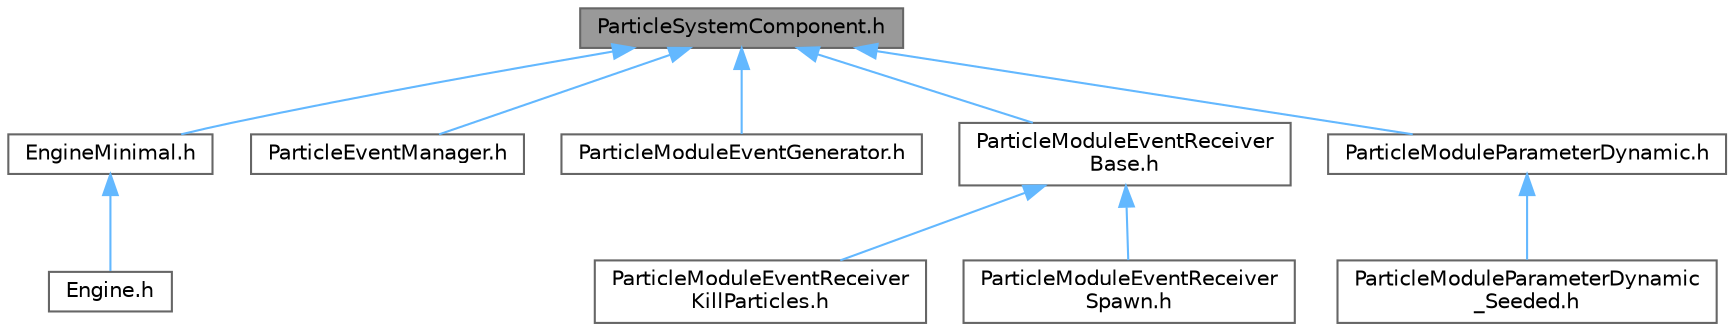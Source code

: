 digraph "ParticleSystemComponent.h"
{
 // INTERACTIVE_SVG=YES
 // LATEX_PDF_SIZE
  bgcolor="transparent";
  edge [fontname=Helvetica,fontsize=10,labelfontname=Helvetica,labelfontsize=10];
  node [fontname=Helvetica,fontsize=10,shape=box,height=0.2,width=0.4];
  Node1 [id="Node000001",label="ParticleSystemComponent.h",height=0.2,width=0.4,color="gray40", fillcolor="grey60", style="filled", fontcolor="black",tooltip=" "];
  Node1 -> Node2 [id="edge1_Node000001_Node000002",dir="back",color="steelblue1",style="solid",tooltip=" "];
  Node2 [id="Node000002",label="EngineMinimal.h",height=0.2,width=0.4,color="grey40", fillcolor="white", style="filled",URL="$d0/d2c/EngineMinimal_8h.html",tooltip=" "];
  Node2 -> Node3 [id="edge2_Node000002_Node000003",dir="back",color="steelblue1",style="solid",tooltip=" "];
  Node3 [id="Node000003",label="Engine.h",height=0.2,width=0.4,color="grey40", fillcolor="white", style="filled",URL="$d1/d34/Public_2Engine_8h.html",tooltip=" "];
  Node1 -> Node4 [id="edge3_Node000001_Node000004",dir="back",color="steelblue1",style="solid",tooltip=" "];
  Node4 [id="Node000004",label="ParticleEventManager.h",height=0.2,width=0.4,color="grey40", fillcolor="white", style="filled",URL="$dc/df9/ParticleEventManager_8h.html",tooltip=" "];
  Node1 -> Node5 [id="edge4_Node000001_Node000005",dir="back",color="steelblue1",style="solid",tooltip=" "];
  Node5 [id="Node000005",label="ParticleModuleEventGenerator.h",height=0.2,width=0.4,color="grey40", fillcolor="white", style="filled",URL="$dd/df1/ParticleModuleEventGenerator_8h.html",tooltip=" "];
  Node1 -> Node6 [id="edge5_Node000001_Node000006",dir="back",color="steelblue1",style="solid",tooltip=" "];
  Node6 [id="Node000006",label="ParticleModuleEventReceiver\lBase.h",height=0.2,width=0.4,color="grey40", fillcolor="white", style="filled",URL="$d2/d65/ParticleModuleEventReceiverBase_8h.html",tooltip=" "];
  Node6 -> Node7 [id="edge6_Node000006_Node000007",dir="back",color="steelblue1",style="solid",tooltip=" "];
  Node7 [id="Node000007",label="ParticleModuleEventReceiver\lKillParticles.h",height=0.2,width=0.4,color="grey40", fillcolor="white", style="filled",URL="$df/d67/ParticleModuleEventReceiverKillParticles_8h.html",tooltip=" "];
  Node6 -> Node8 [id="edge7_Node000006_Node000008",dir="back",color="steelblue1",style="solid",tooltip=" "];
  Node8 [id="Node000008",label="ParticleModuleEventReceiver\lSpawn.h",height=0.2,width=0.4,color="grey40", fillcolor="white", style="filled",URL="$df/da0/ParticleModuleEventReceiverSpawn_8h.html",tooltip=" "];
  Node1 -> Node9 [id="edge8_Node000001_Node000009",dir="back",color="steelblue1",style="solid",tooltip=" "];
  Node9 [id="Node000009",label="ParticleModuleParameterDynamic.h",height=0.2,width=0.4,color="grey40", fillcolor="white", style="filled",URL="$d3/d04/ParticleModuleParameterDynamic_8h.html",tooltip=" "];
  Node9 -> Node10 [id="edge9_Node000009_Node000010",dir="back",color="steelblue1",style="solid",tooltip=" "];
  Node10 [id="Node000010",label="ParticleModuleParameterDynamic\l_Seeded.h",height=0.2,width=0.4,color="grey40", fillcolor="white", style="filled",URL="$de/d89/ParticleModuleParameterDynamic__Seeded_8h.html",tooltip=" "];
}

